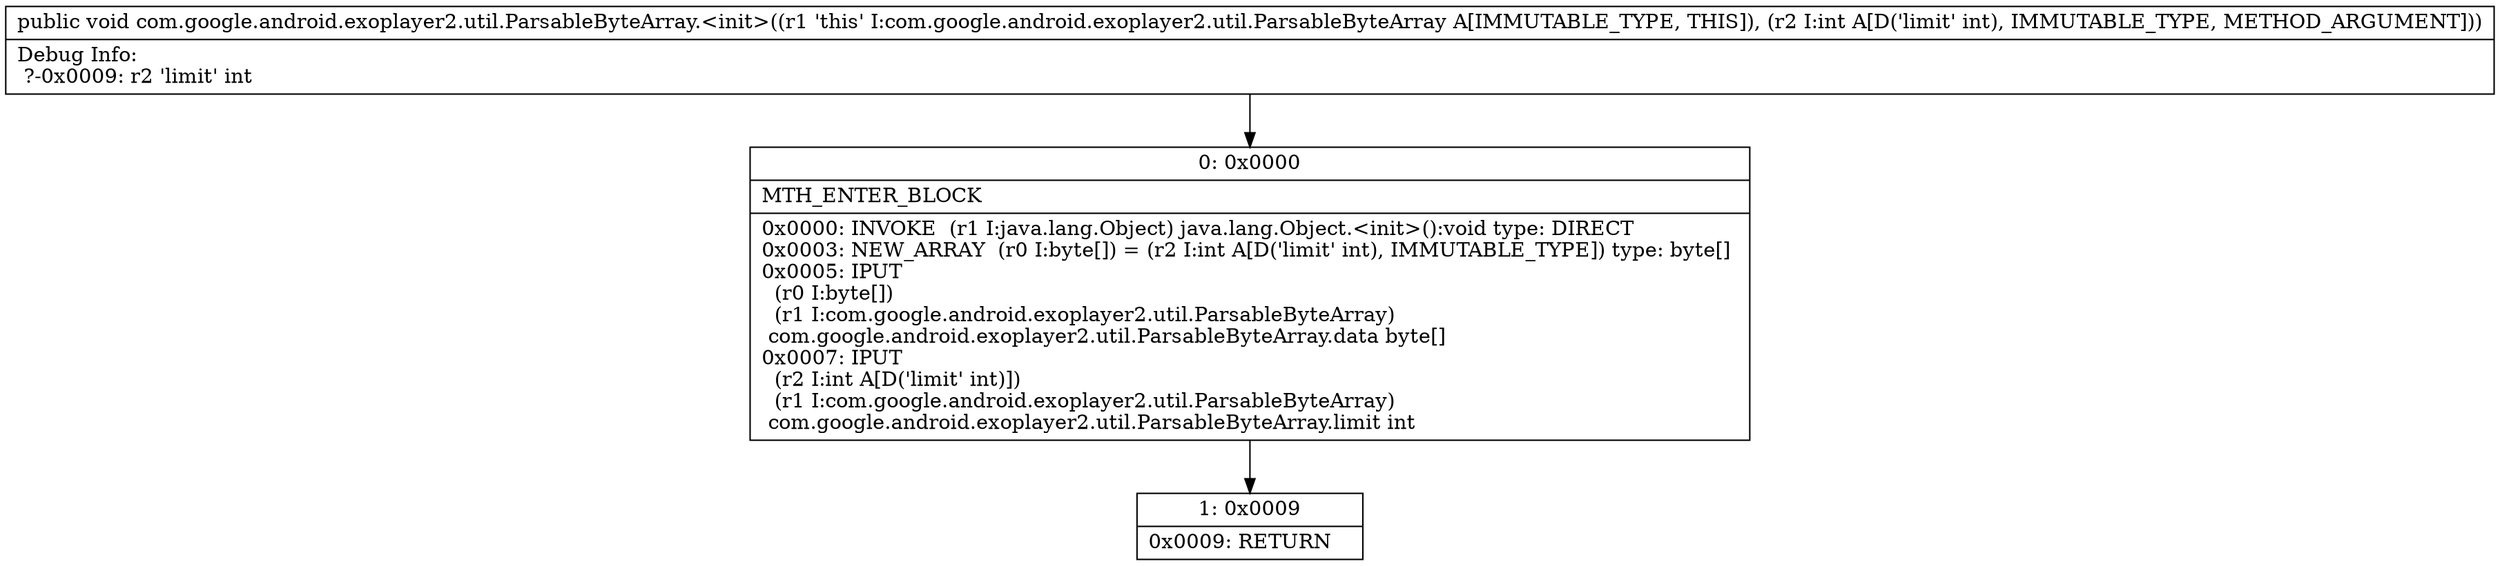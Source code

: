 digraph "CFG forcom.google.android.exoplayer2.util.ParsableByteArray.\<init\>(I)V" {
Node_0 [shape=record,label="{0\:\ 0x0000|MTH_ENTER_BLOCK\l|0x0000: INVOKE  (r1 I:java.lang.Object) java.lang.Object.\<init\>():void type: DIRECT \l0x0003: NEW_ARRAY  (r0 I:byte[]) = (r2 I:int A[D('limit' int), IMMUTABLE_TYPE]) type: byte[] \l0x0005: IPUT  \l  (r0 I:byte[])\l  (r1 I:com.google.android.exoplayer2.util.ParsableByteArray)\l com.google.android.exoplayer2.util.ParsableByteArray.data byte[] \l0x0007: IPUT  \l  (r2 I:int A[D('limit' int)])\l  (r1 I:com.google.android.exoplayer2.util.ParsableByteArray)\l com.google.android.exoplayer2.util.ParsableByteArray.limit int \l}"];
Node_1 [shape=record,label="{1\:\ 0x0009|0x0009: RETURN   \l}"];
MethodNode[shape=record,label="{public void com.google.android.exoplayer2.util.ParsableByteArray.\<init\>((r1 'this' I:com.google.android.exoplayer2.util.ParsableByteArray A[IMMUTABLE_TYPE, THIS]), (r2 I:int A[D('limit' int), IMMUTABLE_TYPE, METHOD_ARGUMENT]))  | Debug Info:\l  ?\-0x0009: r2 'limit' int\l}"];
MethodNode -> Node_0;
Node_0 -> Node_1;
}

